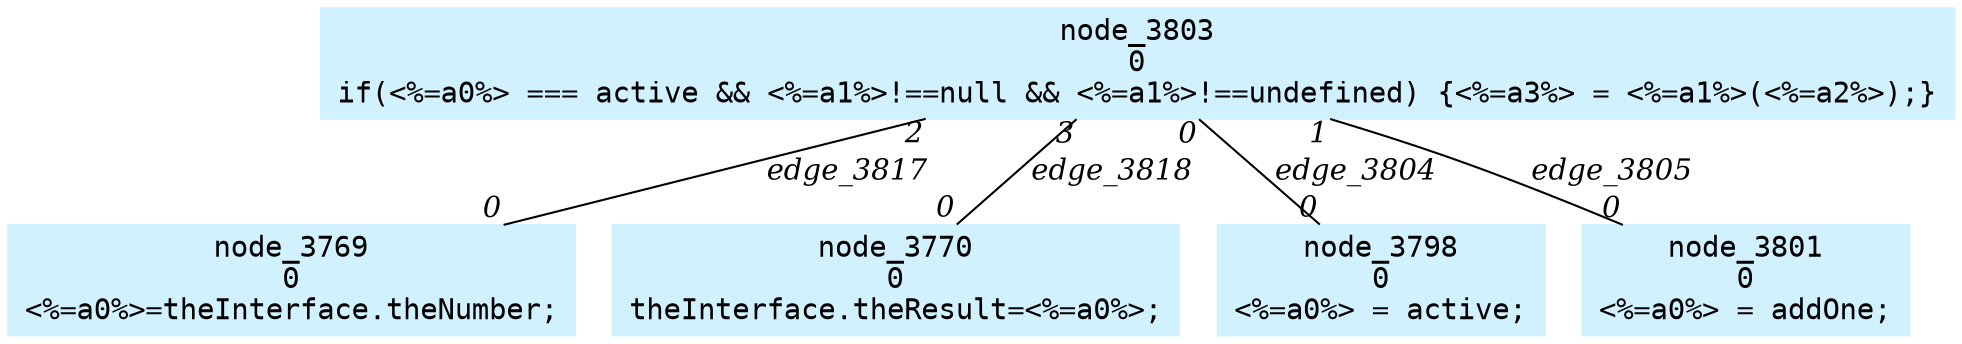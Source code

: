 digraph g{node_3769 [shape=box, style=filled, color="#d1f1ff", fontname="Courier", label="node_3769
0
<%=a0%>=theInterface.theNumber;
" ]
node_3770 [shape=box, style=filled, color="#d1f1ff", fontname="Courier", label="node_3770
0
theInterface.theResult=<%=a0%>;
" ]
node_3798 [shape=box, style=filled, color="#d1f1ff", fontname="Courier", label="node_3798
0
<%=a0%> = active;
" ]
node_3801 [shape=box, style=filled, color="#d1f1ff", fontname="Courier", label="node_3801
0
<%=a0%> = addOne;
" ]
node_3803 [shape=box, style=filled, color="#d1f1ff", fontname="Courier", label="node_3803
0
if(<%=a0%> === active && <%=a1%>!==null && <%=a1%>!==undefined) {<%=a3%> = <%=a1%>(<%=a2%>);}
" ]
node_3803 -> node_3798 [dir=none, arrowHead=none, fontname="Times-Italic", label="edge_3804",  headlabel="0", taillabel="0" ]
node_3803 -> node_3801 [dir=none, arrowHead=none, fontname="Times-Italic", label="edge_3805",  headlabel="0", taillabel="1" ]
node_3803 -> node_3769 [dir=none, arrowHead=none, fontname="Times-Italic", label="edge_3817",  headlabel="0", taillabel="2" ]
node_3803 -> node_3770 [dir=none, arrowHead=none, fontname="Times-Italic", label="edge_3818",  headlabel="0", taillabel="3" ]
}